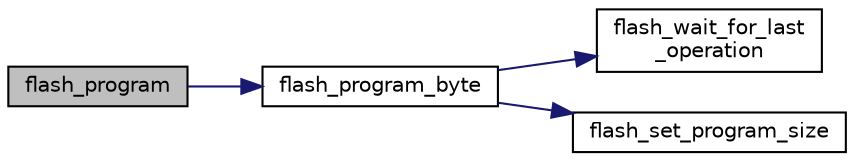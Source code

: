 digraph "flash_program"
{
  edge [fontname="Helvetica",fontsize="10",labelfontname="Helvetica",labelfontsize="10"];
  node [fontname="Helvetica",fontsize="10",shape=record];
  rankdir="LR";
  Node1 [label="flash_program",height=0.2,width=0.4,color="black", fillcolor="grey75", style="filled", fontcolor="black"];
  Node1 -> Node2 [color="midnightblue",fontsize="10",style="solid",fontname="Helvetica"];
  Node2 [label="flash_program_byte",height=0.2,width=0.4,color="black", fillcolor="white", style="filled",URL="$group__flash__file.html#gaecb2ef6a6334477e36fceed302b1ab6d",tooltip="Program an 8 bit Byte to FLASH. "];
  Node2 -> Node3 [color="midnightblue",fontsize="10",style="solid",fontname="Helvetica"];
  Node3 [label="flash_wait_for_last\l_operation",height=0.2,width=0.4,color="black", fillcolor="white", style="filled",URL="$group__flash__defines.html#ga72ce389bb20296771479ace8cdb62dff",tooltip="Wait until Last Operation has Ended. "];
  Node2 -> Node4 [color="midnightblue",fontsize="10",style="solid",fontname="Helvetica"];
  Node4 [label="flash_set_program_size",height=0.2,width=0.4,color="black", fillcolor="white", style="filled",URL="$group__flash__file.html#gabe30bb2a8f268a494d3600c0dfc5406d",tooltip="Set the Program Parallelism Size. "];
}
